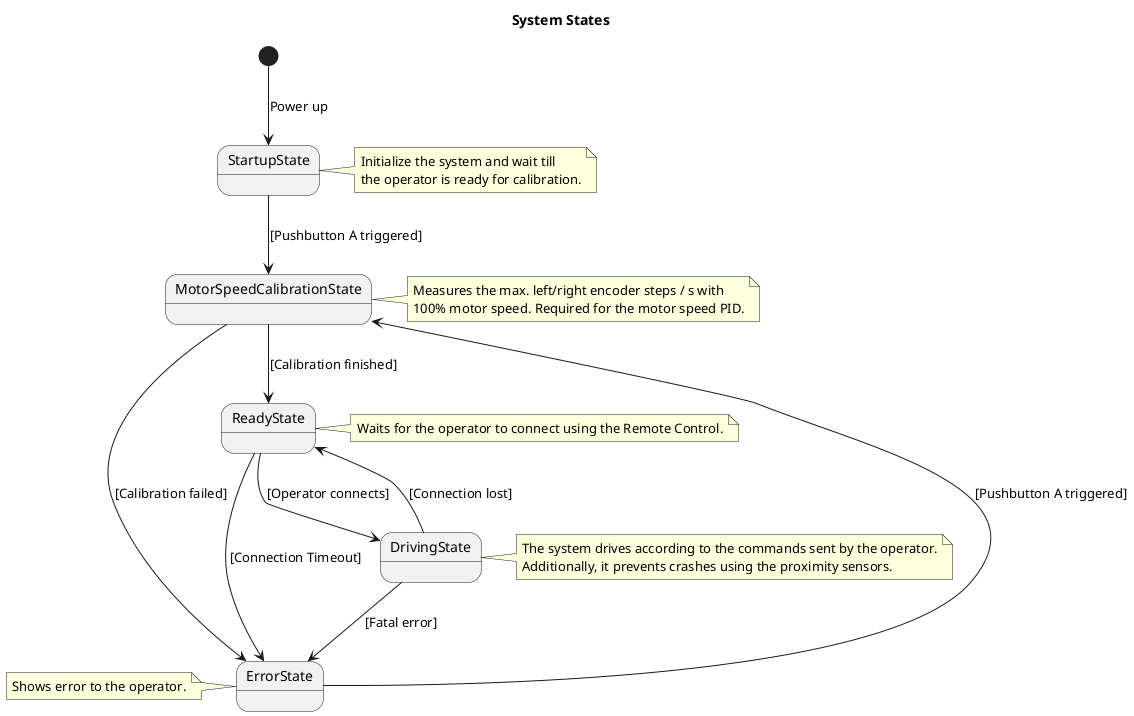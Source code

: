 @startuml RemoteControl System States

title System States

state StartupState
state MotorSpeedCalibrationState
state ErrorState
state DrivingState
state ReadyState

[*] --> StartupState: Power up
StartupState --> MotorSpeedCalibrationState: [Pushbutton A triggered]
MotorSpeedCalibrationState --> ReadyState: [Calibration finished]
MotorSpeedCalibrationState --> ErrorState: [Calibration failed]
ReadyState --> DrivingState: [Operator connects]
DrivingState --> ReadyState: [Connection lost]
ErrorState --> MotorSpeedCalibrationState: [Pushbutton A triggered]
ReadyState --> ErrorState: [Connection Timeout]
DrivingState --> ErrorState: [Fatal error]

note right of StartupState
    Initialize the system and wait till
    the operator is ready for calibration.
end note

note right of MotorSpeedCalibrationState
    Measures the max. left/right encoder steps / s with
    100% motor speed. Required for the motor speed PID.
end note

note left of ErrorState
    Shows error to the operator.
end note

note right of ReadyState
    Waits for the operator to connect using the Remote Control.
end note

note right of DrivingState
    The system drives according to the commands sent by the operator.
    Additionally, it prevents crashes using the proximity sensors.
end note

@enduml